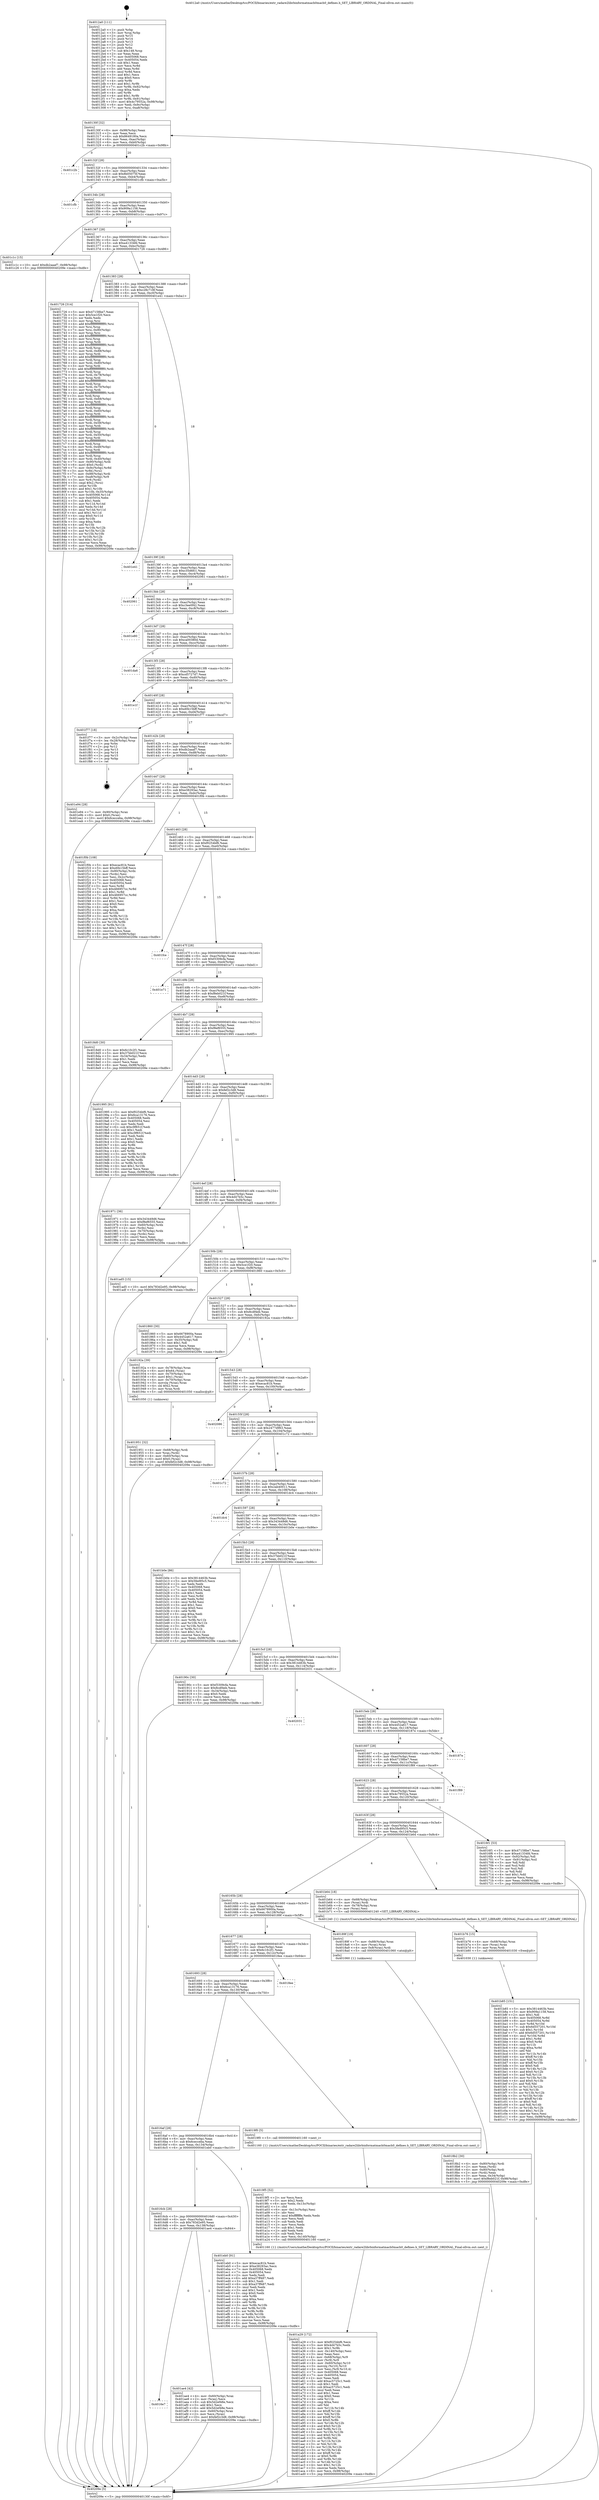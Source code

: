 digraph "0x4012a0" {
  label = "0x4012a0 (/mnt/c/Users/mathe/Desktop/tcc/POCII/binaries/extr_radare2librbinformatmach0mach0_defines.h_SET_LIBRARY_ORDINAL_Final-ollvm.out::main(0))"
  labelloc = "t"
  node[shape=record]

  Entry [label="",width=0.3,height=0.3,shape=circle,fillcolor=black,style=filled]
  "0x40130f" [label="{
     0x40130f [32]\l
     | [instrs]\l
     &nbsp;&nbsp;0x40130f \<+6\>: mov -0x98(%rbp),%eax\l
     &nbsp;&nbsp;0x401315 \<+2\>: mov %eax,%ecx\l
     &nbsp;&nbsp;0x401317 \<+6\>: sub $0x8649180a,%ecx\l
     &nbsp;&nbsp;0x40131d \<+6\>: mov %eax,-0xac(%rbp)\l
     &nbsp;&nbsp;0x401323 \<+6\>: mov %ecx,-0xb0(%rbp)\l
     &nbsp;&nbsp;0x401329 \<+6\>: je 0000000000401c2b \<main+0x98b\>\l
  }"]
  "0x401c2b" [label="{
     0x401c2b\l
  }", style=dashed]
  "0x40132f" [label="{
     0x40132f [28]\l
     | [instrs]\l
     &nbsp;&nbsp;0x40132f \<+5\>: jmp 0000000000401334 \<main+0x94\>\l
     &nbsp;&nbsp;0x401334 \<+6\>: mov -0xac(%rbp),%eax\l
     &nbsp;&nbsp;0x40133a \<+5\>: sub $0x8b05075f,%eax\l
     &nbsp;&nbsp;0x40133f \<+6\>: mov %eax,-0xb4(%rbp)\l
     &nbsp;&nbsp;0x401345 \<+6\>: je 0000000000401cfb \<main+0xa5b\>\l
  }"]
  Exit [label="",width=0.3,height=0.3,shape=circle,fillcolor=black,style=filled,peripheries=2]
  "0x401cfb" [label="{
     0x401cfb\l
  }", style=dashed]
  "0x40134b" [label="{
     0x40134b [28]\l
     | [instrs]\l
     &nbsp;&nbsp;0x40134b \<+5\>: jmp 0000000000401350 \<main+0xb0\>\l
     &nbsp;&nbsp;0x401350 \<+6\>: mov -0xac(%rbp),%eax\l
     &nbsp;&nbsp;0x401356 \<+5\>: sub $0x909a1158,%eax\l
     &nbsp;&nbsp;0x40135b \<+6\>: mov %eax,-0xb8(%rbp)\l
     &nbsp;&nbsp;0x401361 \<+6\>: je 0000000000401c1c \<main+0x97c\>\l
  }"]
  "0x401b85" [label="{
     0x401b85 [151]\l
     | [instrs]\l
     &nbsp;&nbsp;0x401b85 \<+5\>: mov $0x3814463b,%esi\l
     &nbsp;&nbsp;0x401b8a \<+5\>: mov $0x909a1158,%ecx\l
     &nbsp;&nbsp;0x401b8f \<+2\>: mov $0x1,%dl\l
     &nbsp;&nbsp;0x401b91 \<+8\>: mov 0x405068,%r8d\l
     &nbsp;&nbsp;0x401b99 \<+8\>: mov 0x405054,%r9d\l
     &nbsp;&nbsp;0x401ba1 \<+3\>: mov %r8d,%r10d\l
     &nbsp;&nbsp;0x401ba4 \<+7\>: sub $0x6d557201,%r10d\l
     &nbsp;&nbsp;0x401bab \<+4\>: sub $0x1,%r10d\l
     &nbsp;&nbsp;0x401baf \<+7\>: add $0x6d557201,%r10d\l
     &nbsp;&nbsp;0x401bb6 \<+4\>: imul %r10d,%r8d\l
     &nbsp;&nbsp;0x401bba \<+4\>: and $0x1,%r8d\l
     &nbsp;&nbsp;0x401bbe \<+4\>: cmp $0x0,%r8d\l
     &nbsp;&nbsp;0x401bc2 \<+4\>: sete %r11b\l
     &nbsp;&nbsp;0x401bc6 \<+4\>: cmp $0xa,%r9d\l
     &nbsp;&nbsp;0x401bca \<+3\>: setl %bl\l
     &nbsp;&nbsp;0x401bcd \<+3\>: mov %r11b,%r14b\l
     &nbsp;&nbsp;0x401bd0 \<+4\>: xor $0xff,%r14b\l
     &nbsp;&nbsp;0x401bd4 \<+3\>: mov %bl,%r15b\l
     &nbsp;&nbsp;0x401bd7 \<+4\>: xor $0xff,%r15b\l
     &nbsp;&nbsp;0x401bdb \<+3\>: xor $0x0,%dl\l
     &nbsp;&nbsp;0x401bde \<+3\>: mov %r14b,%r12b\l
     &nbsp;&nbsp;0x401be1 \<+4\>: and $0x0,%r12b\l
     &nbsp;&nbsp;0x401be5 \<+3\>: and %dl,%r11b\l
     &nbsp;&nbsp;0x401be8 \<+3\>: mov %r15b,%r13b\l
     &nbsp;&nbsp;0x401beb \<+4\>: and $0x0,%r13b\l
     &nbsp;&nbsp;0x401bef \<+2\>: and %dl,%bl\l
     &nbsp;&nbsp;0x401bf1 \<+3\>: or %r11b,%r12b\l
     &nbsp;&nbsp;0x401bf4 \<+3\>: or %bl,%r13b\l
     &nbsp;&nbsp;0x401bf7 \<+3\>: xor %r13b,%r12b\l
     &nbsp;&nbsp;0x401bfa \<+3\>: or %r15b,%r14b\l
     &nbsp;&nbsp;0x401bfd \<+4\>: xor $0xff,%r14b\l
     &nbsp;&nbsp;0x401c01 \<+3\>: or $0x0,%dl\l
     &nbsp;&nbsp;0x401c04 \<+3\>: and %dl,%r14b\l
     &nbsp;&nbsp;0x401c07 \<+3\>: or %r14b,%r12b\l
     &nbsp;&nbsp;0x401c0a \<+4\>: test $0x1,%r12b\l
     &nbsp;&nbsp;0x401c0e \<+3\>: cmovne %ecx,%esi\l
     &nbsp;&nbsp;0x401c11 \<+6\>: mov %esi,-0x98(%rbp)\l
     &nbsp;&nbsp;0x401c17 \<+5\>: jmp 000000000040209e \<main+0xdfe\>\l
  }"]
  "0x401c1c" [label="{
     0x401c1c [15]\l
     | [instrs]\l
     &nbsp;&nbsp;0x401c1c \<+10\>: movl $0xdb2aaaf7,-0x98(%rbp)\l
     &nbsp;&nbsp;0x401c26 \<+5\>: jmp 000000000040209e \<main+0xdfe\>\l
  }"]
  "0x401367" [label="{
     0x401367 [28]\l
     | [instrs]\l
     &nbsp;&nbsp;0x401367 \<+5\>: jmp 000000000040136c \<main+0xcc\>\l
     &nbsp;&nbsp;0x40136c \<+6\>: mov -0xac(%rbp),%eax\l
     &nbsp;&nbsp;0x401372 \<+5\>: sub $0xa41334fd,%eax\l
     &nbsp;&nbsp;0x401377 \<+6\>: mov %eax,-0xbc(%rbp)\l
     &nbsp;&nbsp;0x40137d \<+6\>: je 0000000000401726 \<main+0x486\>\l
  }"]
  "0x401b76" [label="{
     0x401b76 [15]\l
     | [instrs]\l
     &nbsp;&nbsp;0x401b76 \<+4\>: mov -0x68(%rbp),%rax\l
     &nbsp;&nbsp;0x401b7a \<+3\>: mov (%rax),%rax\l
     &nbsp;&nbsp;0x401b7d \<+3\>: mov %rax,%rdi\l
     &nbsp;&nbsp;0x401b80 \<+5\>: call 0000000000401030 \<free@plt\>\l
     | [calls]\l
     &nbsp;&nbsp;0x401030 \{1\} (unknown)\l
  }"]
  "0x401726" [label="{
     0x401726 [314]\l
     | [instrs]\l
     &nbsp;&nbsp;0x401726 \<+5\>: mov $0x47158be7,%eax\l
     &nbsp;&nbsp;0x40172b \<+5\>: mov $0x5ce1f20,%ecx\l
     &nbsp;&nbsp;0x401730 \<+2\>: xor %edx,%edx\l
     &nbsp;&nbsp;0x401732 \<+3\>: mov %rsp,%rsi\l
     &nbsp;&nbsp;0x401735 \<+4\>: add $0xfffffffffffffff0,%rsi\l
     &nbsp;&nbsp;0x401739 \<+3\>: mov %rsi,%rsp\l
     &nbsp;&nbsp;0x40173c \<+7\>: mov %rsi,-0x90(%rbp)\l
     &nbsp;&nbsp;0x401743 \<+3\>: mov %rsp,%rsi\l
     &nbsp;&nbsp;0x401746 \<+4\>: add $0xfffffffffffffff0,%rsi\l
     &nbsp;&nbsp;0x40174a \<+3\>: mov %rsi,%rsp\l
     &nbsp;&nbsp;0x40174d \<+3\>: mov %rsp,%rdi\l
     &nbsp;&nbsp;0x401750 \<+4\>: add $0xfffffffffffffff0,%rdi\l
     &nbsp;&nbsp;0x401754 \<+3\>: mov %rdi,%rsp\l
     &nbsp;&nbsp;0x401757 \<+7\>: mov %rdi,-0x88(%rbp)\l
     &nbsp;&nbsp;0x40175e \<+3\>: mov %rsp,%rdi\l
     &nbsp;&nbsp;0x401761 \<+4\>: add $0xfffffffffffffff0,%rdi\l
     &nbsp;&nbsp;0x401765 \<+3\>: mov %rdi,%rsp\l
     &nbsp;&nbsp;0x401768 \<+4\>: mov %rdi,-0x80(%rbp)\l
     &nbsp;&nbsp;0x40176c \<+3\>: mov %rsp,%rdi\l
     &nbsp;&nbsp;0x40176f \<+4\>: add $0xfffffffffffffff0,%rdi\l
     &nbsp;&nbsp;0x401773 \<+3\>: mov %rdi,%rsp\l
     &nbsp;&nbsp;0x401776 \<+4\>: mov %rdi,-0x78(%rbp)\l
     &nbsp;&nbsp;0x40177a \<+3\>: mov %rsp,%rdi\l
     &nbsp;&nbsp;0x40177d \<+4\>: add $0xfffffffffffffff0,%rdi\l
     &nbsp;&nbsp;0x401781 \<+3\>: mov %rdi,%rsp\l
     &nbsp;&nbsp;0x401784 \<+4\>: mov %rdi,-0x70(%rbp)\l
     &nbsp;&nbsp;0x401788 \<+3\>: mov %rsp,%rdi\l
     &nbsp;&nbsp;0x40178b \<+4\>: add $0xfffffffffffffff0,%rdi\l
     &nbsp;&nbsp;0x40178f \<+3\>: mov %rdi,%rsp\l
     &nbsp;&nbsp;0x401792 \<+4\>: mov %rdi,-0x68(%rbp)\l
     &nbsp;&nbsp;0x401796 \<+3\>: mov %rsp,%rdi\l
     &nbsp;&nbsp;0x401799 \<+4\>: add $0xfffffffffffffff0,%rdi\l
     &nbsp;&nbsp;0x40179d \<+3\>: mov %rdi,%rsp\l
     &nbsp;&nbsp;0x4017a0 \<+4\>: mov %rdi,-0x60(%rbp)\l
     &nbsp;&nbsp;0x4017a4 \<+3\>: mov %rsp,%rdi\l
     &nbsp;&nbsp;0x4017a7 \<+4\>: add $0xfffffffffffffff0,%rdi\l
     &nbsp;&nbsp;0x4017ab \<+3\>: mov %rdi,%rsp\l
     &nbsp;&nbsp;0x4017ae \<+4\>: mov %rdi,-0x58(%rbp)\l
     &nbsp;&nbsp;0x4017b2 \<+3\>: mov %rsp,%rdi\l
     &nbsp;&nbsp;0x4017b5 \<+4\>: add $0xfffffffffffffff0,%rdi\l
     &nbsp;&nbsp;0x4017b9 \<+3\>: mov %rdi,%rsp\l
     &nbsp;&nbsp;0x4017bc \<+4\>: mov %rdi,-0x50(%rbp)\l
     &nbsp;&nbsp;0x4017c0 \<+3\>: mov %rsp,%rdi\l
     &nbsp;&nbsp;0x4017c3 \<+4\>: add $0xfffffffffffffff0,%rdi\l
     &nbsp;&nbsp;0x4017c7 \<+3\>: mov %rdi,%rsp\l
     &nbsp;&nbsp;0x4017ca \<+4\>: mov %rdi,-0x48(%rbp)\l
     &nbsp;&nbsp;0x4017ce \<+3\>: mov %rsp,%rdi\l
     &nbsp;&nbsp;0x4017d1 \<+4\>: add $0xfffffffffffffff0,%rdi\l
     &nbsp;&nbsp;0x4017d5 \<+3\>: mov %rdi,%rsp\l
     &nbsp;&nbsp;0x4017d8 \<+4\>: mov %rdi,-0x40(%rbp)\l
     &nbsp;&nbsp;0x4017dc \<+7\>: mov -0x90(%rbp),%rdi\l
     &nbsp;&nbsp;0x4017e3 \<+6\>: movl $0x0,(%rdi)\l
     &nbsp;&nbsp;0x4017e9 \<+7\>: mov -0x9c(%rbp),%r8d\l
     &nbsp;&nbsp;0x4017f0 \<+3\>: mov %r8d,(%rsi)\l
     &nbsp;&nbsp;0x4017f3 \<+7\>: mov -0x88(%rbp),%rdi\l
     &nbsp;&nbsp;0x4017fa \<+7\>: mov -0xa8(%rbp),%r9\l
     &nbsp;&nbsp;0x401801 \<+3\>: mov %r9,(%rdi)\l
     &nbsp;&nbsp;0x401804 \<+3\>: cmpl $0x2,(%rsi)\l
     &nbsp;&nbsp;0x401807 \<+4\>: setne %r10b\l
     &nbsp;&nbsp;0x40180b \<+4\>: and $0x1,%r10b\l
     &nbsp;&nbsp;0x40180f \<+4\>: mov %r10b,-0x35(%rbp)\l
     &nbsp;&nbsp;0x401813 \<+8\>: mov 0x405068,%r11d\l
     &nbsp;&nbsp;0x40181b \<+7\>: mov 0x405054,%ebx\l
     &nbsp;&nbsp;0x401822 \<+3\>: sub $0x1,%edx\l
     &nbsp;&nbsp;0x401825 \<+3\>: mov %r11d,%r14d\l
     &nbsp;&nbsp;0x401828 \<+3\>: add %edx,%r14d\l
     &nbsp;&nbsp;0x40182b \<+4\>: imul %r14d,%r11d\l
     &nbsp;&nbsp;0x40182f \<+4\>: and $0x1,%r11d\l
     &nbsp;&nbsp;0x401833 \<+4\>: cmp $0x0,%r11d\l
     &nbsp;&nbsp;0x401837 \<+4\>: sete %r10b\l
     &nbsp;&nbsp;0x40183b \<+3\>: cmp $0xa,%ebx\l
     &nbsp;&nbsp;0x40183e \<+4\>: setl %r15b\l
     &nbsp;&nbsp;0x401842 \<+3\>: mov %r10b,%r12b\l
     &nbsp;&nbsp;0x401845 \<+3\>: and %r15b,%r12b\l
     &nbsp;&nbsp;0x401848 \<+3\>: xor %r15b,%r10b\l
     &nbsp;&nbsp;0x40184b \<+3\>: or %r10b,%r12b\l
     &nbsp;&nbsp;0x40184e \<+4\>: test $0x1,%r12b\l
     &nbsp;&nbsp;0x401852 \<+3\>: cmovne %ecx,%eax\l
     &nbsp;&nbsp;0x401855 \<+6\>: mov %eax,-0x98(%rbp)\l
     &nbsp;&nbsp;0x40185b \<+5\>: jmp 000000000040209e \<main+0xdfe\>\l
  }"]
  "0x401383" [label="{
     0x401383 [28]\l
     | [instrs]\l
     &nbsp;&nbsp;0x401383 \<+5\>: jmp 0000000000401388 \<main+0xe8\>\l
     &nbsp;&nbsp;0x401388 \<+6\>: mov -0xac(%rbp),%eax\l
     &nbsp;&nbsp;0x40138e \<+5\>: sub $0xc28c718f,%eax\l
     &nbsp;&nbsp;0x401393 \<+6\>: mov %eax,-0xc0(%rbp)\l
     &nbsp;&nbsp;0x401399 \<+6\>: je 0000000000401e41 \<main+0xba1\>\l
  }"]
  "0x4016e7" [label="{
     0x4016e7\l
  }", style=dashed]
  "0x401e41" [label="{
     0x401e41\l
  }", style=dashed]
  "0x40139f" [label="{
     0x40139f [28]\l
     | [instrs]\l
     &nbsp;&nbsp;0x40139f \<+5\>: jmp 00000000004013a4 \<main+0x104\>\l
     &nbsp;&nbsp;0x4013a4 \<+6\>: mov -0xac(%rbp),%eax\l
     &nbsp;&nbsp;0x4013aa \<+5\>: sub $0xc35d6fc1,%eax\l
     &nbsp;&nbsp;0x4013af \<+6\>: mov %eax,-0xc4(%rbp)\l
     &nbsp;&nbsp;0x4013b5 \<+6\>: je 0000000000402061 \<main+0xdc1\>\l
  }"]
  "0x401ae4" [label="{
     0x401ae4 [42]\l
     | [instrs]\l
     &nbsp;&nbsp;0x401ae4 \<+4\>: mov -0x60(%rbp),%rax\l
     &nbsp;&nbsp;0x401ae8 \<+2\>: mov (%rax),%ecx\l
     &nbsp;&nbsp;0x401aea \<+6\>: sub $0x5d2ef48e,%ecx\l
     &nbsp;&nbsp;0x401af0 \<+3\>: add $0x1,%ecx\l
     &nbsp;&nbsp;0x401af3 \<+6\>: add $0x5d2ef48e,%ecx\l
     &nbsp;&nbsp;0x401af9 \<+4\>: mov -0x60(%rbp),%rax\l
     &nbsp;&nbsp;0x401afd \<+2\>: mov %ecx,(%rax)\l
     &nbsp;&nbsp;0x401aff \<+10\>: movl $0xfef2c3d8,-0x98(%rbp)\l
     &nbsp;&nbsp;0x401b09 \<+5\>: jmp 000000000040209e \<main+0xdfe\>\l
  }"]
  "0x402061" [label="{
     0x402061\l
  }", style=dashed]
  "0x4013bb" [label="{
     0x4013bb [28]\l
     | [instrs]\l
     &nbsp;&nbsp;0x4013bb \<+5\>: jmp 00000000004013c0 \<main+0x120\>\l
     &nbsp;&nbsp;0x4013c0 \<+6\>: mov -0xac(%rbp),%eax\l
     &nbsp;&nbsp;0x4013c6 \<+5\>: sub $0xc3ee0f42,%eax\l
     &nbsp;&nbsp;0x4013cb \<+6\>: mov %eax,-0xc8(%rbp)\l
     &nbsp;&nbsp;0x4013d1 \<+6\>: je 0000000000401e80 \<main+0xbe0\>\l
  }"]
  "0x4016cb" [label="{
     0x4016cb [28]\l
     | [instrs]\l
     &nbsp;&nbsp;0x4016cb \<+5\>: jmp 00000000004016d0 \<main+0x430\>\l
     &nbsp;&nbsp;0x4016d0 \<+6\>: mov -0xac(%rbp),%eax\l
     &nbsp;&nbsp;0x4016d6 \<+5\>: sub $0x783d2e95,%eax\l
     &nbsp;&nbsp;0x4016db \<+6\>: mov %eax,-0x138(%rbp)\l
     &nbsp;&nbsp;0x4016e1 \<+6\>: je 0000000000401ae4 \<main+0x844\>\l
  }"]
  "0x401e80" [label="{
     0x401e80\l
  }", style=dashed]
  "0x4013d7" [label="{
     0x4013d7 [28]\l
     | [instrs]\l
     &nbsp;&nbsp;0x4013d7 \<+5\>: jmp 00000000004013dc \<main+0x13c\>\l
     &nbsp;&nbsp;0x4013dc \<+6\>: mov -0xac(%rbp),%eax\l
     &nbsp;&nbsp;0x4013e2 \<+5\>: sub $0xca00380d,%eax\l
     &nbsp;&nbsp;0x4013e7 \<+6\>: mov %eax,-0xcc(%rbp)\l
     &nbsp;&nbsp;0x4013ed \<+6\>: je 0000000000401da6 \<main+0xb06\>\l
  }"]
  "0x401eb0" [label="{
     0x401eb0 [91]\l
     | [instrs]\l
     &nbsp;&nbsp;0x401eb0 \<+5\>: mov $0xecac81b,%eax\l
     &nbsp;&nbsp;0x401eb5 \<+5\>: mov $0xe38293ac,%ecx\l
     &nbsp;&nbsp;0x401eba \<+7\>: mov 0x405068,%edx\l
     &nbsp;&nbsp;0x401ec1 \<+7\>: mov 0x405054,%esi\l
     &nbsp;&nbsp;0x401ec8 \<+2\>: mov %edx,%edi\l
     &nbsp;&nbsp;0x401eca \<+6\>: add $0xa37ff487,%edi\l
     &nbsp;&nbsp;0x401ed0 \<+3\>: sub $0x1,%edi\l
     &nbsp;&nbsp;0x401ed3 \<+6\>: sub $0xa37ff487,%edi\l
     &nbsp;&nbsp;0x401ed9 \<+3\>: imul %edi,%edx\l
     &nbsp;&nbsp;0x401edc \<+3\>: and $0x1,%edx\l
     &nbsp;&nbsp;0x401edf \<+3\>: cmp $0x0,%edx\l
     &nbsp;&nbsp;0x401ee2 \<+4\>: sete %r8b\l
     &nbsp;&nbsp;0x401ee6 \<+3\>: cmp $0xa,%esi\l
     &nbsp;&nbsp;0x401ee9 \<+4\>: setl %r9b\l
     &nbsp;&nbsp;0x401eed \<+3\>: mov %r8b,%r10b\l
     &nbsp;&nbsp;0x401ef0 \<+3\>: and %r9b,%r10b\l
     &nbsp;&nbsp;0x401ef3 \<+3\>: xor %r9b,%r8b\l
     &nbsp;&nbsp;0x401ef6 \<+3\>: or %r8b,%r10b\l
     &nbsp;&nbsp;0x401ef9 \<+4\>: test $0x1,%r10b\l
     &nbsp;&nbsp;0x401efd \<+3\>: cmovne %ecx,%eax\l
     &nbsp;&nbsp;0x401f00 \<+6\>: mov %eax,-0x98(%rbp)\l
     &nbsp;&nbsp;0x401f06 \<+5\>: jmp 000000000040209e \<main+0xdfe\>\l
  }"]
  "0x401da6" [label="{
     0x401da6\l
  }", style=dashed]
  "0x4013f3" [label="{
     0x4013f3 [28]\l
     | [instrs]\l
     &nbsp;&nbsp;0x4013f3 \<+5\>: jmp 00000000004013f8 \<main+0x158\>\l
     &nbsp;&nbsp;0x4013f8 \<+6\>: mov -0xac(%rbp),%eax\l
     &nbsp;&nbsp;0x4013fe \<+5\>: sub $0xcd5727d7,%eax\l
     &nbsp;&nbsp;0x401403 \<+6\>: mov %eax,-0xd0(%rbp)\l
     &nbsp;&nbsp;0x401409 \<+6\>: je 0000000000401e1f \<main+0xb7f\>\l
  }"]
  "0x401a29" [label="{
     0x401a29 [172]\l
     | [instrs]\l
     &nbsp;&nbsp;0x401a29 \<+5\>: mov $0xf0254bf6,%ecx\l
     &nbsp;&nbsp;0x401a2e \<+5\>: mov $0x4d47b5c,%edx\l
     &nbsp;&nbsp;0x401a33 \<+3\>: mov $0x1,%r8b\l
     &nbsp;&nbsp;0x401a36 \<+6\>: mov -0x140(%rbp),%esi\l
     &nbsp;&nbsp;0x401a3c \<+3\>: imul %eax,%esi\l
     &nbsp;&nbsp;0x401a3f \<+4\>: mov -0x68(%rbp),%r9\l
     &nbsp;&nbsp;0x401a43 \<+3\>: mov (%r9),%r9\l
     &nbsp;&nbsp;0x401a46 \<+4\>: mov -0x60(%rbp),%r10\l
     &nbsp;&nbsp;0x401a4a \<+3\>: movslq (%r10),%r10\l
     &nbsp;&nbsp;0x401a4d \<+4\>: mov %esi,(%r9,%r10,4)\l
     &nbsp;&nbsp;0x401a51 \<+7\>: mov 0x405068,%eax\l
     &nbsp;&nbsp;0x401a58 \<+7\>: mov 0x405054,%esi\l
     &nbsp;&nbsp;0x401a5f \<+2\>: mov %eax,%edi\l
     &nbsp;&nbsp;0x401a61 \<+6\>: add $0xac5725c1,%edi\l
     &nbsp;&nbsp;0x401a67 \<+3\>: sub $0x1,%edi\l
     &nbsp;&nbsp;0x401a6a \<+6\>: sub $0xac5725c1,%edi\l
     &nbsp;&nbsp;0x401a70 \<+3\>: imul %edi,%eax\l
     &nbsp;&nbsp;0x401a73 \<+3\>: and $0x1,%eax\l
     &nbsp;&nbsp;0x401a76 \<+3\>: cmp $0x0,%eax\l
     &nbsp;&nbsp;0x401a79 \<+4\>: sete %r11b\l
     &nbsp;&nbsp;0x401a7d \<+3\>: cmp $0xa,%esi\l
     &nbsp;&nbsp;0x401a80 \<+3\>: setl %bl\l
     &nbsp;&nbsp;0x401a83 \<+3\>: mov %r11b,%r14b\l
     &nbsp;&nbsp;0x401a86 \<+4\>: xor $0xff,%r14b\l
     &nbsp;&nbsp;0x401a8a \<+3\>: mov %bl,%r15b\l
     &nbsp;&nbsp;0x401a8d \<+4\>: xor $0xff,%r15b\l
     &nbsp;&nbsp;0x401a91 \<+4\>: xor $0x0,%r8b\l
     &nbsp;&nbsp;0x401a95 \<+3\>: mov %r14b,%r12b\l
     &nbsp;&nbsp;0x401a98 \<+4\>: and $0x0,%r12b\l
     &nbsp;&nbsp;0x401a9c \<+3\>: and %r8b,%r11b\l
     &nbsp;&nbsp;0x401a9f \<+3\>: mov %r15b,%r13b\l
     &nbsp;&nbsp;0x401aa2 \<+4\>: and $0x0,%r13b\l
     &nbsp;&nbsp;0x401aa6 \<+3\>: and %r8b,%bl\l
     &nbsp;&nbsp;0x401aa9 \<+3\>: or %r11b,%r12b\l
     &nbsp;&nbsp;0x401aac \<+3\>: or %bl,%r13b\l
     &nbsp;&nbsp;0x401aaf \<+3\>: xor %r13b,%r12b\l
     &nbsp;&nbsp;0x401ab2 \<+3\>: or %r15b,%r14b\l
     &nbsp;&nbsp;0x401ab5 \<+4\>: xor $0xff,%r14b\l
     &nbsp;&nbsp;0x401ab9 \<+4\>: or $0x0,%r8b\l
     &nbsp;&nbsp;0x401abd \<+3\>: and %r8b,%r14b\l
     &nbsp;&nbsp;0x401ac0 \<+3\>: or %r14b,%r12b\l
     &nbsp;&nbsp;0x401ac3 \<+4\>: test $0x1,%r12b\l
     &nbsp;&nbsp;0x401ac7 \<+3\>: cmovne %edx,%ecx\l
     &nbsp;&nbsp;0x401aca \<+6\>: mov %ecx,-0x98(%rbp)\l
     &nbsp;&nbsp;0x401ad0 \<+5\>: jmp 000000000040209e \<main+0xdfe\>\l
  }"]
  "0x401e1f" [label="{
     0x401e1f\l
  }", style=dashed]
  "0x40140f" [label="{
     0x40140f [28]\l
     | [instrs]\l
     &nbsp;&nbsp;0x40140f \<+5\>: jmp 0000000000401414 \<main+0x174\>\l
     &nbsp;&nbsp;0x401414 \<+6\>: mov -0xac(%rbp),%eax\l
     &nbsp;&nbsp;0x40141a \<+5\>: sub $0xd0b15bff,%eax\l
     &nbsp;&nbsp;0x40141f \<+6\>: mov %eax,-0xd4(%rbp)\l
     &nbsp;&nbsp;0x401425 \<+6\>: je 0000000000401f77 \<main+0xcd7\>\l
  }"]
  "0x4019f5" [label="{
     0x4019f5 [52]\l
     | [instrs]\l
     &nbsp;&nbsp;0x4019f5 \<+2\>: xor %ecx,%ecx\l
     &nbsp;&nbsp;0x4019f7 \<+5\>: mov $0x2,%edx\l
     &nbsp;&nbsp;0x4019fc \<+6\>: mov %edx,-0x13c(%rbp)\l
     &nbsp;&nbsp;0x401a02 \<+1\>: cltd\l
     &nbsp;&nbsp;0x401a03 \<+6\>: mov -0x13c(%rbp),%esi\l
     &nbsp;&nbsp;0x401a09 \<+2\>: idiv %esi\l
     &nbsp;&nbsp;0x401a0b \<+6\>: imul $0xfffffffe,%edx,%edx\l
     &nbsp;&nbsp;0x401a11 \<+2\>: mov %ecx,%edi\l
     &nbsp;&nbsp;0x401a13 \<+2\>: sub %edx,%edi\l
     &nbsp;&nbsp;0x401a15 \<+2\>: mov %ecx,%edx\l
     &nbsp;&nbsp;0x401a17 \<+3\>: sub $0x1,%edx\l
     &nbsp;&nbsp;0x401a1a \<+2\>: add %edx,%edi\l
     &nbsp;&nbsp;0x401a1c \<+2\>: sub %edi,%ecx\l
     &nbsp;&nbsp;0x401a1e \<+6\>: mov %ecx,-0x140(%rbp)\l
     &nbsp;&nbsp;0x401a24 \<+5\>: call 0000000000401160 \<next_i\>\l
     | [calls]\l
     &nbsp;&nbsp;0x401160 \{1\} (/mnt/c/Users/mathe/Desktop/tcc/POCII/binaries/extr_radare2librbinformatmach0mach0_defines.h_SET_LIBRARY_ORDINAL_Final-ollvm.out::next_i)\l
  }"]
  "0x401f77" [label="{
     0x401f77 [18]\l
     | [instrs]\l
     &nbsp;&nbsp;0x401f77 \<+3\>: mov -0x2c(%rbp),%eax\l
     &nbsp;&nbsp;0x401f7a \<+4\>: lea -0x28(%rbp),%rsp\l
     &nbsp;&nbsp;0x401f7e \<+1\>: pop %rbx\l
     &nbsp;&nbsp;0x401f7f \<+2\>: pop %r12\l
     &nbsp;&nbsp;0x401f81 \<+2\>: pop %r13\l
     &nbsp;&nbsp;0x401f83 \<+2\>: pop %r14\l
     &nbsp;&nbsp;0x401f85 \<+2\>: pop %r15\l
     &nbsp;&nbsp;0x401f87 \<+1\>: pop %rbp\l
     &nbsp;&nbsp;0x401f88 \<+1\>: ret\l
  }"]
  "0x40142b" [label="{
     0x40142b [28]\l
     | [instrs]\l
     &nbsp;&nbsp;0x40142b \<+5\>: jmp 0000000000401430 \<main+0x190\>\l
     &nbsp;&nbsp;0x401430 \<+6\>: mov -0xac(%rbp),%eax\l
     &nbsp;&nbsp;0x401436 \<+5\>: sub $0xdb2aaaf7,%eax\l
     &nbsp;&nbsp;0x40143b \<+6\>: mov %eax,-0xd8(%rbp)\l
     &nbsp;&nbsp;0x401441 \<+6\>: je 0000000000401e94 \<main+0xbf4\>\l
  }"]
  "0x4016af" [label="{
     0x4016af [28]\l
     | [instrs]\l
     &nbsp;&nbsp;0x4016af \<+5\>: jmp 00000000004016b4 \<main+0x414\>\l
     &nbsp;&nbsp;0x4016b4 \<+6\>: mov -0xac(%rbp),%eax\l
     &nbsp;&nbsp;0x4016ba \<+5\>: sub $0x6cecceba,%eax\l
     &nbsp;&nbsp;0x4016bf \<+6\>: mov %eax,-0x134(%rbp)\l
     &nbsp;&nbsp;0x4016c5 \<+6\>: je 0000000000401eb0 \<main+0xc10\>\l
  }"]
  "0x401e94" [label="{
     0x401e94 [28]\l
     | [instrs]\l
     &nbsp;&nbsp;0x401e94 \<+7\>: mov -0x90(%rbp),%rax\l
     &nbsp;&nbsp;0x401e9b \<+6\>: movl $0x0,(%rax)\l
     &nbsp;&nbsp;0x401ea1 \<+10\>: movl $0x6cecceba,-0x98(%rbp)\l
     &nbsp;&nbsp;0x401eab \<+5\>: jmp 000000000040209e \<main+0xdfe\>\l
  }"]
  "0x401447" [label="{
     0x401447 [28]\l
     | [instrs]\l
     &nbsp;&nbsp;0x401447 \<+5\>: jmp 000000000040144c \<main+0x1ac\>\l
     &nbsp;&nbsp;0x40144c \<+6\>: mov -0xac(%rbp),%eax\l
     &nbsp;&nbsp;0x401452 \<+5\>: sub $0xe38293ac,%eax\l
     &nbsp;&nbsp;0x401457 \<+6\>: mov %eax,-0xdc(%rbp)\l
     &nbsp;&nbsp;0x40145d \<+6\>: je 0000000000401f0b \<main+0xc6b\>\l
  }"]
  "0x4019f0" [label="{
     0x4019f0 [5]\l
     | [instrs]\l
     &nbsp;&nbsp;0x4019f0 \<+5\>: call 0000000000401160 \<next_i\>\l
     | [calls]\l
     &nbsp;&nbsp;0x401160 \{1\} (/mnt/c/Users/mathe/Desktop/tcc/POCII/binaries/extr_radare2librbinformatmach0mach0_defines.h_SET_LIBRARY_ORDINAL_Final-ollvm.out::next_i)\l
  }"]
  "0x401f0b" [label="{
     0x401f0b [108]\l
     | [instrs]\l
     &nbsp;&nbsp;0x401f0b \<+5\>: mov $0xecac81b,%eax\l
     &nbsp;&nbsp;0x401f10 \<+5\>: mov $0xd0b15bff,%ecx\l
     &nbsp;&nbsp;0x401f15 \<+7\>: mov -0x90(%rbp),%rdx\l
     &nbsp;&nbsp;0x401f1c \<+2\>: mov (%rdx),%esi\l
     &nbsp;&nbsp;0x401f1e \<+3\>: mov %esi,-0x2c(%rbp)\l
     &nbsp;&nbsp;0x401f21 \<+7\>: mov 0x405068,%esi\l
     &nbsp;&nbsp;0x401f28 \<+7\>: mov 0x405054,%edi\l
     &nbsp;&nbsp;0x401f2f \<+3\>: mov %esi,%r8d\l
     &nbsp;&nbsp;0x401f32 \<+7\>: sub $0x466957cc,%r8d\l
     &nbsp;&nbsp;0x401f39 \<+4\>: sub $0x1,%r8d\l
     &nbsp;&nbsp;0x401f3d \<+7\>: add $0x466957cc,%r8d\l
     &nbsp;&nbsp;0x401f44 \<+4\>: imul %r8d,%esi\l
     &nbsp;&nbsp;0x401f48 \<+3\>: and $0x1,%esi\l
     &nbsp;&nbsp;0x401f4b \<+3\>: cmp $0x0,%esi\l
     &nbsp;&nbsp;0x401f4e \<+4\>: sete %r9b\l
     &nbsp;&nbsp;0x401f52 \<+3\>: cmp $0xa,%edi\l
     &nbsp;&nbsp;0x401f55 \<+4\>: setl %r10b\l
     &nbsp;&nbsp;0x401f59 \<+3\>: mov %r9b,%r11b\l
     &nbsp;&nbsp;0x401f5c \<+3\>: and %r10b,%r11b\l
     &nbsp;&nbsp;0x401f5f \<+3\>: xor %r10b,%r9b\l
     &nbsp;&nbsp;0x401f62 \<+3\>: or %r9b,%r11b\l
     &nbsp;&nbsp;0x401f65 \<+4\>: test $0x1,%r11b\l
     &nbsp;&nbsp;0x401f69 \<+3\>: cmovne %ecx,%eax\l
     &nbsp;&nbsp;0x401f6c \<+6\>: mov %eax,-0x98(%rbp)\l
     &nbsp;&nbsp;0x401f72 \<+5\>: jmp 000000000040209e \<main+0xdfe\>\l
  }"]
  "0x401463" [label="{
     0x401463 [28]\l
     | [instrs]\l
     &nbsp;&nbsp;0x401463 \<+5\>: jmp 0000000000401468 \<main+0x1c8\>\l
     &nbsp;&nbsp;0x401468 \<+6\>: mov -0xac(%rbp),%eax\l
     &nbsp;&nbsp;0x40146e \<+5\>: sub $0xf0254bf6,%eax\l
     &nbsp;&nbsp;0x401473 \<+6\>: mov %eax,-0xe0(%rbp)\l
     &nbsp;&nbsp;0x401479 \<+6\>: je 0000000000401fce \<main+0xd2e\>\l
  }"]
  "0x401693" [label="{
     0x401693 [28]\l
     | [instrs]\l
     &nbsp;&nbsp;0x401693 \<+5\>: jmp 0000000000401698 \<main+0x3f8\>\l
     &nbsp;&nbsp;0x401698 \<+6\>: mov -0xac(%rbp),%eax\l
     &nbsp;&nbsp;0x40169e \<+5\>: sub $0x6ca13176,%eax\l
     &nbsp;&nbsp;0x4016a3 \<+6\>: mov %eax,-0x130(%rbp)\l
     &nbsp;&nbsp;0x4016a9 \<+6\>: je 00000000004019f0 \<main+0x750\>\l
  }"]
  "0x401fce" [label="{
     0x401fce\l
  }", style=dashed]
  "0x40147f" [label="{
     0x40147f [28]\l
     | [instrs]\l
     &nbsp;&nbsp;0x40147f \<+5\>: jmp 0000000000401484 \<main+0x1e4\>\l
     &nbsp;&nbsp;0x401484 \<+6\>: mov -0xac(%rbp),%eax\l
     &nbsp;&nbsp;0x40148a \<+5\>: sub $0xf3309cfa,%eax\l
     &nbsp;&nbsp;0x40148f \<+6\>: mov %eax,-0xe4(%rbp)\l
     &nbsp;&nbsp;0x401495 \<+6\>: je 0000000000401e71 \<main+0xbd1\>\l
  }"]
  "0x4018ee" [label="{
     0x4018ee\l
  }", style=dashed]
  "0x401e71" [label="{
     0x401e71\l
  }", style=dashed]
  "0x40149b" [label="{
     0x40149b [28]\l
     | [instrs]\l
     &nbsp;&nbsp;0x40149b \<+5\>: jmp 00000000004014a0 \<main+0x200\>\l
     &nbsp;&nbsp;0x4014a0 \<+6\>: mov -0xac(%rbp),%eax\l
     &nbsp;&nbsp;0x4014a6 \<+5\>: sub $0xf8eb021f,%eax\l
     &nbsp;&nbsp;0x4014ab \<+6\>: mov %eax,-0xe8(%rbp)\l
     &nbsp;&nbsp;0x4014b1 \<+6\>: je 00000000004018d0 \<main+0x630\>\l
  }"]
  "0x401951" [label="{
     0x401951 [32]\l
     | [instrs]\l
     &nbsp;&nbsp;0x401951 \<+4\>: mov -0x68(%rbp),%rdi\l
     &nbsp;&nbsp;0x401955 \<+3\>: mov %rax,(%rdi)\l
     &nbsp;&nbsp;0x401958 \<+4\>: mov -0x60(%rbp),%rax\l
     &nbsp;&nbsp;0x40195c \<+6\>: movl $0x0,(%rax)\l
     &nbsp;&nbsp;0x401962 \<+10\>: movl $0xfef2c3d8,-0x98(%rbp)\l
     &nbsp;&nbsp;0x40196c \<+5\>: jmp 000000000040209e \<main+0xdfe\>\l
  }"]
  "0x4018d0" [label="{
     0x4018d0 [30]\l
     | [instrs]\l
     &nbsp;&nbsp;0x4018d0 \<+5\>: mov $0x6c1fc2f1,%eax\l
     &nbsp;&nbsp;0x4018d5 \<+5\>: mov $0x37bb021f,%ecx\l
     &nbsp;&nbsp;0x4018da \<+3\>: mov -0x34(%rbp),%edx\l
     &nbsp;&nbsp;0x4018dd \<+3\>: cmp $0x1,%edx\l
     &nbsp;&nbsp;0x4018e0 \<+3\>: cmovl %ecx,%eax\l
     &nbsp;&nbsp;0x4018e3 \<+6\>: mov %eax,-0x98(%rbp)\l
     &nbsp;&nbsp;0x4018e9 \<+5\>: jmp 000000000040209e \<main+0xdfe\>\l
  }"]
  "0x4014b7" [label="{
     0x4014b7 [28]\l
     | [instrs]\l
     &nbsp;&nbsp;0x4014b7 \<+5\>: jmp 00000000004014bc \<main+0x21c\>\l
     &nbsp;&nbsp;0x4014bc \<+6\>: mov -0xac(%rbp),%eax\l
     &nbsp;&nbsp;0x4014c2 \<+5\>: sub $0xf8ef6555,%eax\l
     &nbsp;&nbsp;0x4014c7 \<+6\>: mov %eax,-0xec(%rbp)\l
     &nbsp;&nbsp;0x4014cd \<+6\>: je 0000000000401995 \<main+0x6f5\>\l
  }"]
  "0x4018b2" [label="{
     0x4018b2 [30]\l
     | [instrs]\l
     &nbsp;&nbsp;0x4018b2 \<+4\>: mov -0x80(%rbp),%rdi\l
     &nbsp;&nbsp;0x4018b6 \<+2\>: mov %eax,(%rdi)\l
     &nbsp;&nbsp;0x4018b8 \<+4\>: mov -0x80(%rbp),%rdi\l
     &nbsp;&nbsp;0x4018bc \<+2\>: mov (%rdi),%eax\l
     &nbsp;&nbsp;0x4018be \<+3\>: mov %eax,-0x34(%rbp)\l
     &nbsp;&nbsp;0x4018c1 \<+10\>: movl $0xf8eb021f,-0x98(%rbp)\l
     &nbsp;&nbsp;0x4018cb \<+5\>: jmp 000000000040209e \<main+0xdfe\>\l
  }"]
  "0x401995" [label="{
     0x401995 [91]\l
     | [instrs]\l
     &nbsp;&nbsp;0x401995 \<+5\>: mov $0xf0254bf6,%eax\l
     &nbsp;&nbsp;0x40199a \<+5\>: mov $0x6ca13176,%ecx\l
     &nbsp;&nbsp;0x40199f \<+7\>: mov 0x405068,%edx\l
     &nbsp;&nbsp;0x4019a6 \<+7\>: mov 0x405054,%esi\l
     &nbsp;&nbsp;0x4019ad \<+2\>: mov %edx,%edi\l
     &nbsp;&nbsp;0x4019af \<+6\>: sub $0xc9f651f,%edi\l
     &nbsp;&nbsp;0x4019b5 \<+3\>: sub $0x1,%edi\l
     &nbsp;&nbsp;0x4019b8 \<+6\>: add $0xc9f651f,%edi\l
     &nbsp;&nbsp;0x4019be \<+3\>: imul %edi,%edx\l
     &nbsp;&nbsp;0x4019c1 \<+3\>: and $0x1,%edx\l
     &nbsp;&nbsp;0x4019c4 \<+3\>: cmp $0x0,%edx\l
     &nbsp;&nbsp;0x4019c7 \<+4\>: sete %r8b\l
     &nbsp;&nbsp;0x4019cb \<+3\>: cmp $0xa,%esi\l
     &nbsp;&nbsp;0x4019ce \<+4\>: setl %r9b\l
     &nbsp;&nbsp;0x4019d2 \<+3\>: mov %r8b,%r10b\l
     &nbsp;&nbsp;0x4019d5 \<+3\>: and %r9b,%r10b\l
     &nbsp;&nbsp;0x4019d8 \<+3\>: xor %r9b,%r8b\l
     &nbsp;&nbsp;0x4019db \<+3\>: or %r8b,%r10b\l
     &nbsp;&nbsp;0x4019de \<+4\>: test $0x1,%r10b\l
     &nbsp;&nbsp;0x4019e2 \<+3\>: cmovne %ecx,%eax\l
     &nbsp;&nbsp;0x4019e5 \<+6\>: mov %eax,-0x98(%rbp)\l
     &nbsp;&nbsp;0x4019eb \<+5\>: jmp 000000000040209e \<main+0xdfe\>\l
  }"]
  "0x4014d3" [label="{
     0x4014d3 [28]\l
     | [instrs]\l
     &nbsp;&nbsp;0x4014d3 \<+5\>: jmp 00000000004014d8 \<main+0x238\>\l
     &nbsp;&nbsp;0x4014d8 \<+6\>: mov -0xac(%rbp),%eax\l
     &nbsp;&nbsp;0x4014de \<+5\>: sub $0xfef2c3d8,%eax\l
     &nbsp;&nbsp;0x4014e3 \<+6\>: mov %eax,-0xf0(%rbp)\l
     &nbsp;&nbsp;0x4014e9 \<+6\>: je 0000000000401971 \<main+0x6d1\>\l
  }"]
  "0x401677" [label="{
     0x401677 [28]\l
     | [instrs]\l
     &nbsp;&nbsp;0x401677 \<+5\>: jmp 000000000040167c \<main+0x3dc\>\l
     &nbsp;&nbsp;0x40167c \<+6\>: mov -0xac(%rbp),%eax\l
     &nbsp;&nbsp;0x401682 \<+5\>: sub $0x6c1fc2f1,%eax\l
     &nbsp;&nbsp;0x401687 \<+6\>: mov %eax,-0x12c(%rbp)\l
     &nbsp;&nbsp;0x40168d \<+6\>: je 00000000004018ee \<main+0x64e\>\l
  }"]
  "0x401971" [label="{
     0x401971 [36]\l
     | [instrs]\l
     &nbsp;&nbsp;0x401971 \<+5\>: mov $0x343449d6,%eax\l
     &nbsp;&nbsp;0x401976 \<+5\>: mov $0xf8ef6555,%ecx\l
     &nbsp;&nbsp;0x40197b \<+4\>: mov -0x60(%rbp),%rdx\l
     &nbsp;&nbsp;0x40197f \<+2\>: mov (%rdx),%esi\l
     &nbsp;&nbsp;0x401981 \<+4\>: mov -0x70(%rbp),%rdx\l
     &nbsp;&nbsp;0x401985 \<+2\>: cmp (%rdx),%esi\l
     &nbsp;&nbsp;0x401987 \<+3\>: cmovl %ecx,%eax\l
     &nbsp;&nbsp;0x40198a \<+6\>: mov %eax,-0x98(%rbp)\l
     &nbsp;&nbsp;0x401990 \<+5\>: jmp 000000000040209e \<main+0xdfe\>\l
  }"]
  "0x4014ef" [label="{
     0x4014ef [28]\l
     | [instrs]\l
     &nbsp;&nbsp;0x4014ef \<+5\>: jmp 00000000004014f4 \<main+0x254\>\l
     &nbsp;&nbsp;0x4014f4 \<+6\>: mov -0xac(%rbp),%eax\l
     &nbsp;&nbsp;0x4014fa \<+5\>: sub $0x4d47b5c,%eax\l
     &nbsp;&nbsp;0x4014ff \<+6\>: mov %eax,-0xf4(%rbp)\l
     &nbsp;&nbsp;0x401505 \<+6\>: je 0000000000401ad5 \<main+0x835\>\l
  }"]
  "0x40189f" [label="{
     0x40189f [19]\l
     | [instrs]\l
     &nbsp;&nbsp;0x40189f \<+7\>: mov -0x88(%rbp),%rax\l
     &nbsp;&nbsp;0x4018a6 \<+3\>: mov (%rax),%rax\l
     &nbsp;&nbsp;0x4018a9 \<+4\>: mov 0x8(%rax),%rdi\l
     &nbsp;&nbsp;0x4018ad \<+5\>: call 0000000000401060 \<atoi@plt\>\l
     | [calls]\l
     &nbsp;&nbsp;0x401060 \{1\} (unknown)\l
  }"]
  "0x401ad5" [label="{
     0x401ad5 [15]\l
     | [instrs]\l
     &nbsp;&nbsp;0x401ad5 \<+10\>: movl $0x783d2e95,-0x98(%rbp)\l
     &nbsp;&nbsp;0x401adf \<+5\>: jmp 000000000040209e \<main+0xdfe\>\l
  }"]
  "0x40150b" [label="{
     0x40150b [28]\l
     | [instrs]\l
     &nbsp;&nbsp;0x40150b \<+5\>: jmp 0000000000401510 \<main+0x270\>\l
     &nbsp;&nbsp;0x401510 \<+6\>: mov -0xac(%rbp),%eax\l
     &nbsp;&nbsp;0x401516 \<+5\>: sub $0x5ce1f20,%eax\l
     &nbsp;&nbsp;0x40151b \<+6\>: mov %eax,-0xf8(%rbp)\l
     &nbsp;&nbsp;0x401521 \<+6\>: je 0000000000401860 \<main+0x5c0\>\l
  }"]
  "0x40165b" [label="{
     0x40165b [28]\l
     | [instrs]\l
     &nbsp;&nbsp;0x40165b \<+5\>: jmp 0000000000401660 \<main+0x3c0\>\l
     &nbsp;&nbsp;0x401660 \<+6\>: mov -0xac(%rbp),%eax\l
     &nbsp;&nbsp;0x401666 \<+5\>: sub $0x6678900a,%eax\l
     &nbsp;&nbsp;0x40166b \<+6\>: mov %eax,-0x128(%rbp)\l
     &nbsp;&nbsp;0x401671 \<+6\>: je 000000000040189f \<main+0x5ff\>\l
  }"]
  "0x401860" [label="{
     0x401860 [30]\l
     | [instrs]\l
     &nbsp;&nbsp;0x401860 \<+5\>: mov $0x6678900a,%eax\l
     &nbsp;&nbsp;0x401865 \<+5\>: mov $0x4452a617,%ecx\l
     &nbsp;&nbsp;0x40186a \<+3\>: mov -0x35(%rbp),%dl\l
     &nbsp;&nbsp;0x40186d \<+3\>: test $0x1,%dl\l
     &nbsp;&nbsp;0x401870 \<+3\>: cmovne %ecx,%eax\l
     &nbsp;&nbsp;0x401873 \<+6\>: mov %eax,-0x98(%rbp)\l
     &nbsp;&nbsp;0x401879 \<+5\>: jmp 000000000040209e \<main+0xdfe\>\l
  }"]
  "0x401527" [label="{
     0x401527 [28]\l
     | [instrs]\l
     &nbsp;&nbsp;0x401527 \<+5\>: jmp 000000000040152c \<main+0x28c\>\l
     &nbsp;&nbsp;0x40152c \<+6\>: mov -0xac(%rbp),%eax\l
     &nbsp;&nbsp;0x401532 \<+5\>: sub $0x8cdf4eb,%eax\l
     &nbsp;&nbsp;0x401537 \<+6\>: mov %eax,-0xfc(%rbp)\l
     &nbsp;&nbsp;0x40153d \<+6\>: je 000000000040192a \<main+0x68a\>\l
  }"]
  "0x401b64" [label="{
     0x401b64 [18]\l
     | [instrs]\l
     &nbsp;&nbsp;0x401b64 \<+4\>: mov -0x68(%rbp),%rax\l
     &nbsp;&nbsp;0x401b68 \<+3\>: mov (%rax),%rdi\l
     &nbsp;&nbsp;0x401b6b \<+4\>: mov -0x78(%rbp),%rax\l
     &nbsp;&nbsp;0x401b6f \<+2\>: mov (%rax),%esi\l
     &nbsp;&nbsp;0x401b71 \<+5\>: call 0000000000401240 \<SET_LIBRARY_ORDINAL\>\l
     | [calls]\l
     &nbsp;&nbsp;0x401240 \{1\} (/mnt/c/Users/mathe/Desktop/tcc/POCII/binaries/extr_radare2librbinformatmach0mach0_defines.h_SET_LIBRARY_ORDINAL_Final-ollvm.out::SET_LIBRARY_ORDINAL)\l
  }"]
  "0x40192a" [label="{
     0x40192a [39]\l
     | [instrs]\l
     &nbsp;&nbsp;0x40192a \<+4\>: mov -0x78(%rbp),%rax\l
     &nbsp;&nbsp;0x40192e \<+6\>: movl $0x64,(%rax)\l
     &nbsp;&nbsp;0x401934 \<+4\>: mov -0x70(%rbp),%rax\l
     &nbsp;&nbsp;0x401938 \<+6\>: movl $0x1,(%rax)\l
     &nbsp;&nbsp;0x40193e \<+4\>: mov -0x70(%rbp),%rax\l
     &nbsp;&nbsp;0x401942 \<+3\>: movslq (%rax),%rax\l
     &nbsp;&nbsp;0x401945 \<+4\>: shl $0x2,%rax\l
     &nbsp;&nbsp;0x401949 \<+3\>: mov %rax,%rdi\l
     &nbsp;&nbsp;0x40194c \<+5\>: call 0000000000401050 \<malloc@plt\>\l
     | [calls]\l
     &nbsp;&nbsp;0x401050 \{1\} (unknown)\l
  }"]
  "0x401543" [label="{
     0x401543 [28]\l
     | [instrs]\l
     &nbsp;&nbsp;0x401543 \<+5\>: jmp 0000000000401548 \<main+0x2a8\>\l
     &nbsp;&nbsp;0x401548 \<+6\>: mov -0xac(%rbp),%eax\l
     &nbsp;&nbsp;0x40154e \<+5\>: sub $0xecac81b,%eax\l
     &nbsp;&nbsp;0x401553 \<+6\>: mov %eax,-0x100(%rbp)\l
     &nbsp;&nbsp;0x401559 \<+6\>: je 0000000000402086 \<main+0xde6\>\l
  }"]
  "0x4012a0" [label="{
     0x4012a0 [111]\l
     | [instrs]\l
     &nbsp;&nbsp;0x4012a0 \<+1\>: push %rbp\l
     &nbsp;&nbsp;0x4012a1 \<+3\>: mov %rsp,%rbp\l
     &nbsp;&nbsp;0x4012a4 \<+2\>: push %r15\l
     &nbsp;&nbsp;0x4012a6 \<+2\>: push %r14\l
     &nbsp;&nbsp;0x4012a8 \<+2\>: push %r13\l
     &nbsp;&nbsp;0x4012aa \<+2\>: push %r12\l
     &nbsp;&nbsp;0x4012ac \<+1\>: push %rbx\l
     &nbsp;&nbsp;0x4012ad \<+7\>: sub $0x148,%rsp\l
     &nbsp;&nbsp;0x4012b4 \<+2\>: xor %eax,%eax\l
     &nbsp;&nbsp;0x4012b6 \<+7\>: mov 0x405068,%ecx\l
     &nbsp;&nbsp;0x4012bd \<+7\>: mov 0x405054,%edx\l
     &nbsp;&nbsp;0x4012c4 \<+3\>: sub $0x1,%eax\l
     &nbsp;&nbsp;0x4012c7 \<+3\>: mov %ecx,%r8d\l
     &nbsp;&nbsp;0x4012ca \<+3\>: add %eax,%r8d\l
     &nbsp;&nbsp;0x4012cd \<+4\>: imul %r8d,%ecx\l
     &nbsp;&nbsp;0x4012d1 \<+3\>: and $0x1,%ecx\l
     &nbsp;&nbsp;0x4012d4 \<+3\>: cmp $0x0,%ecx\l
     &nbsp;&nbsp;0x4012d7 \<+4\>: sete %r9b\l
     &nbsp;&nbsp;0x4012db \<+4\>: and $0x1,%r9b\l
     &nbsp;&nbsp;0x4012df \<+7\>: mov %r9b,-0x92(%rbp)\l
     &nbsp;&nbsp;0x4012e6 \<+3\>: cmp $0xa,%edx\l
     &nbsp;&nbsp;0x4012e9 \<+4\>: setl %r9b\l
     &nbsp;&nbsp;0x4012ed \<+4\>: and $0x1,%r9b\l
     &nbsp;&nbsp;0x4012f1 \<+7\>: mov %r9b,-0x91(%rbp)\l
     &nbsp;&nbsp;0x4012f8 \<+10\>: movl $0x4c79552a,-0x98(%rbp)\l
     &nbsp;&nbsp;0x401302 \<+6\>: mov %edi,-0x9c(%rbp)\l
     &nbsp;&nbsp;0x401308 \<+7\>: mov %rsi,-0xa8(%rbp)\l
  }"]
  "0x402086" [label="{
     0x402086\l
  }", style=dashed]
  "0x40155f" [label="{
     0x40155f [28]\l
     | [instrs]\l
     &nbsp;&nbsp;0x40155f \<+5\>: jmp 0000000000401564 \<main+0x2c4\>\l
     &nbsp;&nbsp;0x401564 \<+6\>: mov -0xac(%rbp),%eax\l
     &nbsp;&nbsp;0x40156a \<+5\>: sub $0x2477d963,%eax\l
     &nbsp;&nbsp;0x40156f \<+6\>: mov %eax,-0x104(%rbp)\l
     &nbsp;&nbsp;0x401575 \<+6\>: je 0000000000401c72 \<main+0x9d2\>\l
  }"]
  "0x40209e" [label="{
     0x40209e [5]\l
     | [instrs]\l
     &nbsp;&nbsp;0x40209e \<+5\>: jmp 000000000040130f \<main+0x6f\>\l
  }"]
  "0x401c72" [label="{
     0x401c72\l
  }", style=dashed]
  "0x40157b" [label="{
     0x40157b [28]\l
     | [instrs]\l
     &nbsp;&nbsp;0x40157b \<+5\>: jmp 0000000000401580 \<main+0x2e0\>\l
     &nbsp;&nbsp;0x401580 \<+6\>: mov -0xac(%rbp),%eax\l
     &nbsp;&nbsp;0x401586 \<+5\>: sub $0x2ab40011,%eax\l
     &nbsp;&nbsp;0x40158b \<+6\>: mov %eax,-0x108(%rbp)\l
     &nbsp;&nbsp;0x401591 \<+6\>: je 0000000000401dc4 \<main+0xb24\>\l
  }"]
  "0x40163f" [label="{
     0x40163f [28]\l
     | [instrs]\l
     &nbsp;&nbsp;0x40163f \<+5\>: jmp 0000000000401644 \<main+0x3a4\>\l
     &nbsp;&nbsp;0x401644 \<+6\>: mov -0xac(%rbp),%eax\l
     &nbsp;&nbsp;0x40164a \<+5\>: sub $0x5fed95c5,%eax\l
     &nbsp;&nbsp;0x40164f \<+6\>: mov %eax,-0x124(%rbp)\l
     &nbsp;&nbsp;0x401655 \<+6\>: je 0000000000401b64 \<main+0x8c4\>\l
  }"]
  "0x401dc4" [label="{
     0x401dc4\l
  }", style=dashed]
  "0x401597" [label="{
     0x401597 [28]\l
     | [instrs]\l
     &nbsp;&nbsp;0x401597 \<+5\>: jmp 000000000040159c \<main+0x2fc\>\l
     &nbsp;&nbsp;0x40159c \<+6\>: mov -0xac(%rbp),%eax\l
     &nbsp;&nbsp;0x4015a2 \<+5\>: sub $0x343449d6,%eax\l
     &nbsp;&nbsp;0x4015a7 \<+6\>: mov %eax,-0x10c(%rbp)\l
     &nbsp;&nbsp;0x4015ad \<+6\>: je 0000000000401b0e \<main+0x86e\>\l
  }"]
  "0x4016f1" [label="{
     0x4016f1 [53]\l
     | [instrs]\l
     &nbsp;&nbsp;0x4016f1 \<+5\>: mov $0x47158be7,%eax\l
     &nbsp;&nbsp;0x4016f6 \<+5\>: mov $0xa41334fd,%ecx\l
     &nbsp;&nbsp;0x4016fb \<+6\>: mov -0x92(%rbp),%dl\l
     &nbsp;&nbsp;0x401701 \<+7\>: mov -0x91(%rbp),%sil\l
     &nbsp;&nbsp;0x401708 \<+3\>: mov %dl,%dil\l
     &nbsp;&nbsp;0x40170b \<+3\>: and %sil,%dil\l
     &nbsp;&nbsp;0x40170e \<+3\>: xor %sil,%dl\l
     &nbsp;&nbsp;0x401711 \<+3\>: or %dl,%dil\l
     &nbsp;&nbsp;0x401714 \<+4\>: test $0x1,%dil\l
     &nbsp;&nbsp;0x401718 \<+3\>: cmovne %ecx,%eax\l
     &nbsp;&nbsp;0x40171b \<+6\>: mov %eax,-0x98(%rbp)\l
     &nbsp;&nbsp;0x401721 \<+5\>: jmp 000000000040209e \<main+0xdfe\>\l
  }"]
  "0x401b0e" [label="{
     0x401b0e [86]\l
     | [instrs]\l
     &nbsp;&nbsp;0x401b0e \<+5\>: mov $0x3814463b,%eax\l
     &nbsp;&nbsp;0x401b13 \<+5\>: mov $0x5fed95c5,%ecx\l
     &nbsp;&nbsp;0x401b18 \<+2\>: xor %edx,%edx\l
     &nbsp;&nbsp;0x401b1a \<+7\>: mov 0x405068,%esi\l
     &nbsp;&nbsp;0x401b21 \<+7\>: mov 0x405054,%edi\l
     &nbsp;&nbsp;0x401b28 \<+3\>: sub $0x1,%edx\l
     &nbsp;&nbsp;0x401b2b \<+3\>: mov %esi,%r8d\l
     &nbsp;&nbsp;0x401b2e \<+3\>: add %edx,%r8d\l
     &nbsp;&nbsp;0x401b31 \<+4\>: imul %r8d,%esi\l
     &nbsp;&nbsp;0x401b35 \<+3\>: and $0x1,%esi\l
     &nbsp;&nbsp;0x401b38 \<+3\>: cmp $0x0,%esi\l
     &nbsp;&nbsp;0x401b3b \<+4\>: sete %r9b\l
     &nbsp;&nbsp;0x401b3f \<+3\>: cmp $0xa,%edi\l
     &nbsp;&nbsp;0x401b42 \<+4\>: setl %r10b\l
     &nbsp;&nbsp;0x401b46 \<+3\>: mov %r9b,%r11b\l
     &nbsp;&nbsp;0x401b49 \<+3\>: and %r10b,%r11b\l
     &nbsp;&nbsp;0x401b4c \<+3\>: xor %r10b,%r9b\l
     &nbsp;&nbsp;0x401b4f \<+3\>: or %r9b,%r11b\l
     &nbsp;&nbsp;0x401b52 \<+4\>: test $0x1,%r11b\l
     &nbsp;&nbsp;0x401b56 \<+3\>: cmovne %ecx,%eax\l
     &nbsp;&nbsp;0x401b59 \<+6\>: mov %eax,-0x98(%rbp)\l
     &nbsp;&nbsp;0x401b5f \<+5\>: jmp 000000000040209e \<main+0xdfe\>\l
  }"]
  "0x4015b3" [label="{
     0x4015b3 [28]\l
     | [instrs]\l
     &nbsp;&nbsp;0x4015b3 \<+5\>: jmp 00000000004015b8 \<main+0x318\>\l
     &nbsp;&nbsp;0x4015b8 \<+6\>: mov -0xac(%rbp),%eax\l
     &nbsp;&nbsp;0x4015be \<+5\>: sub $0x37bb021f,%eax\l
     &nbsp;&nbsp;0x4015c3 \<+6\>: mov %eax,-0x110(%rbp)\l
     &nbsp;&nbsp;0x4015c9 \<+6\>: je 000000000040190c \<main+0x66c\>\l
  }"]
  "0x401623" [label="{
     0x401623 [28]\l
     | [instrs]\l
     &nbsp;&nbsp;0x401623 \<+5\>: jmp 0000000000401628 \<main+0x388\>\l
     &nbsp;&nbsp;0x401628 \<+6\>: mov -0xac(%rbp),%eax\l
     &nbsp;&nbsp;0x40162e \<+5\>: sub $0x4c79552a,%eax\l
     &nbsp;&nbsp;0x401633 \<+6\>: mov %eax,-0x120(%rbp)\l
     &nbsp;&nbsp;0x401639 \<+6\>: je 00000000004016f1 \<main+0x451\>\l
  }"]
  "0x40190c" [label="{
     0x40190c [30]\l
     | [instrs]\l
     &nbsp;&nbsp;0x40190c \<+5\>: mov $0xf3309cfa,%eax\l
     &nbsp;&nbsp;0x401911 \<+5\>: mov $0x8cdf4eb,%ecx\l
     &nbsp;&nbsp;0x401916 \<+3\>: mov -0x34(%rbp),%edx\l
     &nbsp;&nbsp;0x401919 \<+3\>: cmp $0x0,%edx\l
     &nbsp;&nbsp;0x40191c \<+3\>: cmove %ecx,%eax\l
     &nbsp;&nbsp;0x40191f \<+6\>: mov %eax,-0x98(%rbp)\l
     &nbsp;&nbsp;0x401925 \<+5\>: jmp 000000000040209e \<main+0xdfe\>\l
  }"]
  "0x4015cf" [label="{
     0x4015cf [28]\l
     | [instrs]\l
     &nbsp;&nbsp;0x4015cf \<+5\>: jmp 00000000004015d4 \<main+0x334\>\l
     &nbsp;&nbsp;0x4015d4 \<+6\>: mov -0xac(%rbp),%eax\l
     &nbsp;&nbsp;0x4015da \<+5\>: sub $0x3814463b,%eax\l
     &nbsp;&nbsp;0x4015df \<+6\>: mov %eax,-0x114(%rbp)\l
     &nbsp;&nbsp;0x4015e5 \<+6\>: je 0000000000402031 \<main+0xd91\>\l
  }"]
  "0x401f89" [label="{
     0x401f89\l
  }", style=dashed]
  "0x402031" [label="{
     0x402031\l
  }", style=dashed]
  "0x4015eb" [label="{
     0x4015eb [28]\l
     | [instrs]\l
     &nbsp;&nbsp;0x4015eb \<+5\>: jmp 00000000004015f0 \<main+0x350\>\l
     &nbsp;&nbsp;0x4015f0 \<+6\>: mov -0xac(%rbp),%eax\l
     &nbsp;&nbsp;0x4015f6 \<+5\>: sub $0x4452a617,%eax\l
     &nbsp;&nbsp;0x4015fb \<+6\>: mov %eax,-0x118(%rbp)\l
     &nbsp;&nbsp;0x401601 \<+6\>: je 000000000040187e \<main+0x5de\>\l
  }"]
  "0x401607" [label="{
     0x401607 [28]\l
     | [instrs]\l
     &nbsp;&nbsp;0x401607 \<+5\>: jmp 000000000040160c \<main+0x36c\>\l
     &nbsp;&nbsp;0x40160c \<+6\>: mov -0xac(%rbp),%eax\l
     &nbsp;&nbsp;0x401612 \<+5\>: sub $0x47158be7,%eax\l
     &nbsp;&nbsp;0x401617 \<+6\>: mov %eax,-0x11c(%rbp)\l
     &nbsp;&nbsp;0x40161d \<+6\>: je 0000000000401f89 \<main+0xce9\>\l
  }"]
  "0x40187e" [label="{
     0x40187e\l
  }", style=dashed]
  Entry -> "0x4012a0" [label=" 1"]
  "0x40130f" -> "0x401c2b" [label=" 0"]
  "0x40130f" -> "0x40132f" [label=" 20"]
  "0x401f77" -> Exit [label=" 1"]
  "0x40132f" -> "0x401cfb" [label=" 0"]
  "0x40132f" -> "0x40134b" [label=" 20"]
  "0x401f0b" -> "0x40209e" [label=" 1"]
  "0x40134b" -> "0x401c1c" [label=" 1"]
  "0x40134b" -> "0x401367" [label=" 19"]
  "0x401eb0" -> "0x40209e" [label=" 1"]
  "0x401367" -> "0x401726" [label=" 1"]
  "0x401367" -> "0x401383" [label=" 18"]
  "0x401e94" -> "0x40209e" [label=" 1"]
  "0x401383" -> "0x401e41" [label=" 0"]
  "0x401383" -> "0x40139f" [label=" 18"]
  "0x401c1c" -> "0x40209e" [label=" 1"]
  "0x40139f" -> "0x402061" [label=" 0"]
  "0x40139f" -> "0x4013bb" [label=" 18"]
  "0x401b85" -> "0x40209e" [label=" 1"]
  "0x4013bb" -> "0x401e80" [label=" 0"]
  "0x4013bb" -> "0x4013d7" [label=" 18"]
  "0x401b64" -> "0x401b76" [label=" 1"]
  "0x4013d7" -> "0x401da6" [label=" 0"]
  "0x4013d7" -> "0x4013f3" [label=" 18"]
  "0x401b0e" -> "0x40209e" [label=" 1"]
  "0x4013f3" -> "0x401e1f" [label=" 0"]
  "0x4013f3" -> "0x40140f" [label=" 18"]
  "0x4016cb" -> "0x4016e7" [label=" 0"]
  "0x40140f" -> "0x401f77" [label=" 1"]
  "0x40140f" -> "0x40142b" [label=" 17"]
  "0x4016cb" -> "0x401ae4" [label=" 1"]
  "0x40142b" -> "0x401e94" [label=" 1"]
  "0x40142b" -> "0x401447" [label=" 16"]
  "0x401b76" -> "0x401b85" [label=" 1"]
  "0x401447" -> "0x401f0b" [label=" 1"]
  "0x401447" -> "0x401463" [label=" 15"]
  "0x4016af" -> "0x4016cb" [label=" 1"]
  "0x401463" -> "0x401fce" [label=" 0"]
  "0x401463" -> "0x40147f" [label=" 15"]
  "0x401ae4" -> "0x40209e" [label=" 1"]
  "0x40147f" -> "0x401e71" [label=" 0"]
  "0x40147f" -> "0x40149b" [label=" 15"]
  "0x401ad5" -> "0x40209e" [label=" 1"]
  "0x40149b" -> "0x4018d0" [label=" 1"]
  "0x40149b" -> "0x4014b7" [label=" 14"]
  "0x4019f5" -> "0x401a29" [label=" 1"]
  "0x4014b7" -> "0x401995" [label=" 1"]
  "0x4014b7" -> "0x4014d3" [label=" 13"]
  "0x4019f0" -> "0x4019f5" [label=" 1"]
  "0x4014d3" -> "0x401971" [label=" 2"]
  "0x4014d3" -> "0x4014ef" [label=" 11"]
  "0x401693" -> "0x4016af" [label=" 2"]
  "0x4014ef" -> "0x401ad5" [label=" 1"]
  "0x4014ef" -> "0x40150b" [label=" 10"]
  "0x401693" -> "0x4019f0" [label=" 1"]
  "0x40150b" -> "0x401860" [label=" 1"]
  "0x40150b" -> "0x401527" [label=" 9"]
  "0x401677" -> "0x401693" [label=" 3"]
  "0x401527" -> "0x40192a" [label=" 1"]
  "0x401527" -> "0x401543" [label=" 8"]
  "0x401677" -> "0x4018ee" [label=" 0"]
  "0x401543" -> "0x402086" [label=" 0"]
  "0x401543" -> "0x40155f" [label=" 8"]
  "0x401971" -> "0x40209e" [label=" 2"]
  "0x40155f" -> "0x401c72" [label=" 0"]
  "0x40155f" -> "0x40157b" [label=" 8"]
  "0x401951" -> "0x40209e" [label=" 1"]
  "0x40157b" -> "0x401dc4" [label=" 0"]
  "0x40157b" -> "0x401597" [label=" 8"]
  "0x40192a" -> "0x401951" [label=" 1"]
  "0x401597" -> "0x401b0e" [label=" 1"]
  "0x401597" -> "0x4015b3" [label=" 7"]
  "0x40190c" -> "0x40209e" [label=" 1"]
  "0x4015b3" -> "0x40190c" [label=" 1"]
  "0x4015b3" -> "0x4015cf" [label=" 6"]
  "0x4018b2" -> "0x40209e" [label=" 1"]
  "0x4015cf" -> "0x402031" [label=" 0"]
  "0x4015cf" -> "0x4015eb" [label=" 6"]
  "0x40189f" -> "0x4018b2" [label=" 1"]
  "0x4015eb" -> "0x40187e" [label=" 0"]
  "0x4015eb" -> "0x401607" [label=" 6"]
  "0x40165b" -> "0x401677" [label=" 3"]
  "0x401607" -> "0x401f89" [label=" 0"]
  "0x401607" -> "0x401623" [label=" 6"]
  "0x4018d0" -> "0x40209e" [label=" 1"]
  "0x401623" -> "0x4016f1" [label=" 1"]
  "0x401623" -> "0x40163f" [label=" 5"]
  "0x4016f1" -> "0x40209e" [label=" 1"]
  "0x4012a0" -> "0x40130f" [label=" 1"]
  "0x40209e" -> "0x40130f" [label=" 19"]
  "0x401995" -> "0x40209e" [label=" 1"]
  "0x401726" -> "0x40209e" [label=" 1"]
  "0x401860" -> "0x40209e" [label=" 1"]
  "0x401a29" -> "0x40209e" [label=" 1"]
  "0x40163f" -> "0x401b64" [label=" 1"]
  "0x40163f" -> "0x40165b" [label=" 4"]
  "0x4016af" -> "0x401eb0" [label=" 1"]
  "0x40165b" -> "0x40189f" [label=" 1"]
}

